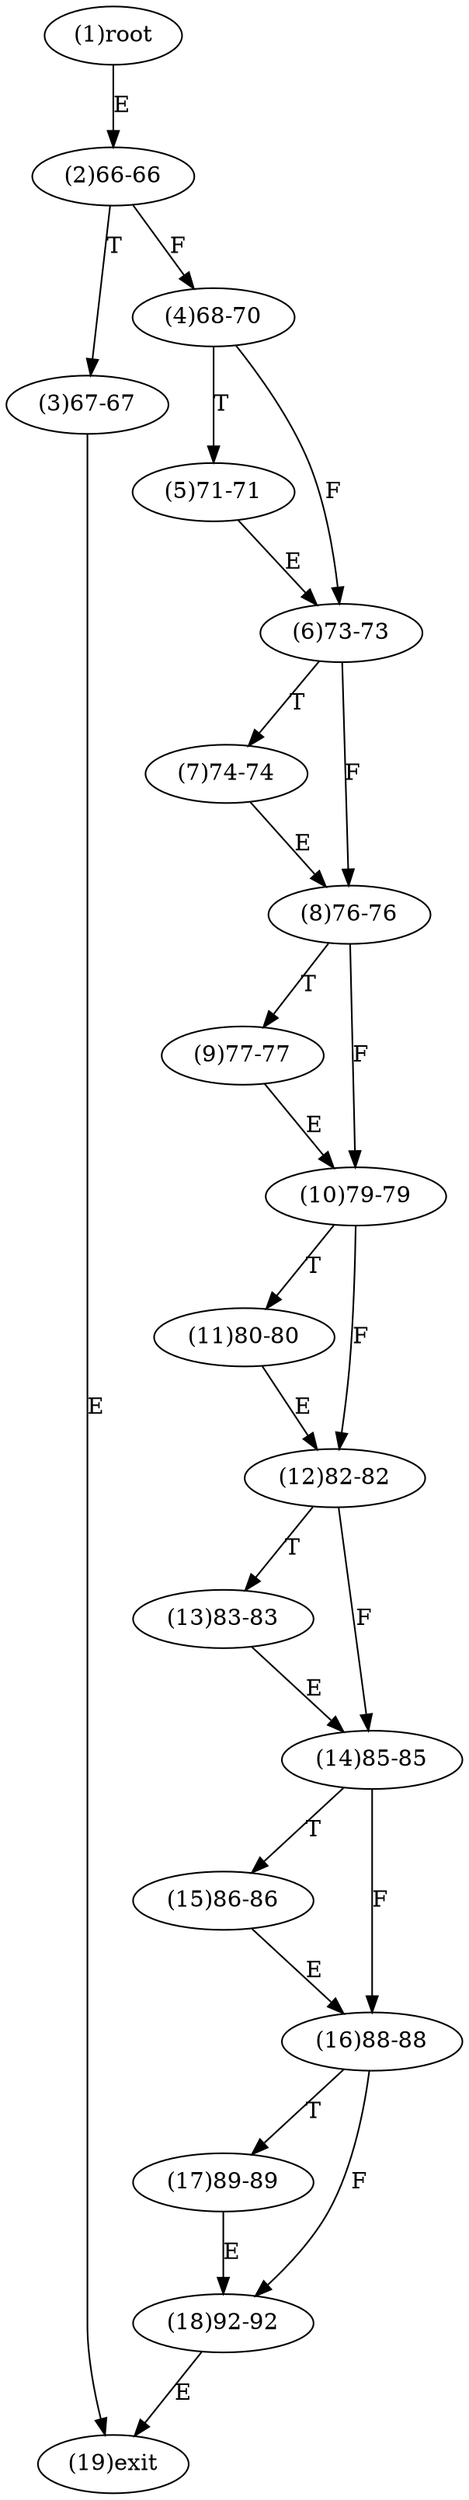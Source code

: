 digraph "" { 
1[ label="(1)root"];
2[ label="(2)66-66"];
3[ label="(3)67-67"];
4[ label="(4)68-70"];
5[ label="(5)71-71"];
6[ label="(6)73-73"];
7[ label="(7)74-74"];
8[ label="(8)76-76"];
9[ label="(9)77-77"];
10[ label="(10)79-79"];
11[ label="(11)80-80"];
12[ label="(12)82-82"];
13[ label="(13)83-83"];
14[ label="(14)85-85"];
15[ label="(15)86-86"];
17[ label="(17)89-89"];
16[ label="(16)88-88"];
19[ label="(19)exit"];
18[ label="(18)92-92"];
1->2[ label="E"];
2->4[ label="F"];
2->3[ label="T"];
3->19[ label="E"];
4->6[ label="F"];
4->5[ label="T"];
5->6[ label="E"];
6->8[ label="F"];
6->7[ label="T"];
7->8[ label="E"];
8->10[ label="F"];
8->9[ label="T"];
9->10[ label="E"];
10->12[ label="F"];
10->11[ label="T"];
11->12[ label="E"];
12->14[ label="F"];
12->13[ label="T"];
13->14[ label="E"];
14->16[ label="F"];
14->15[ label="T"];
15->16[ label="E"];
16->18[ label="F"];
16->17[ label="T"];
17->18[ label="E"];
18->19[ label="E"];
}